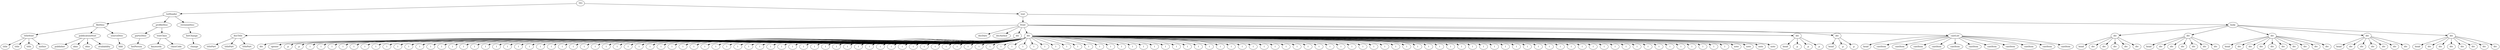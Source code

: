 digraph Tree {
	"t0" [label = "TEI"];
	"t1" [label = "teiHeader"];
	"t2" [label = "fileDesc"];
	"t3" [label = "titleStmt"];
	"t4" [label = "title"];
	"t5" [label = "title"];
	"t6" [label = "title"];
	"t7" [label = "author"];
	"t8" [label = "publicationStmt"];
	"t9" [label = "publisher"];
	"t10" [label = "idno"];
	"t11" [label = "idno"];
	"t12" [label = "availability"];
	"t13" [label = "sourceDesc"];
	"t14" [label = "bibl"];
	"t15" [label = "profileDesc"];
	"t16" [label = "particDesc"];
	"t17" [label = "listPerson"];
	"t18" [label = "textClass"];
	"t19" [label = "keywords"];
	"t20" [label = "classCode"];
	"t21" [label = "revisionDesc"];
	"t22" [label = "listChange"];
	"t23" [label = "change"];
	"t24" [label = "text"];
	"t25" [label = "front"];
	"t26" [label = "docTitle"];
	"t27" [label = "titlePart"];
	"t28" [label = "titlePart"];
	"t29" [label = "titlePart"];
	"t30" [label = "docDate"];
	"t31" [label = "docAuthor"];
	"t32" [label = "div"];
	"t33" [label = "div"];
	"t34" [label = "div"];
	"t35" [label = "opener"];
	"t36" [label = "p"];
	"t37" [label = "p"];
	"t38" [label = "l"];
	"t39" [label = "l"];
	"t40" [label = "l"];
	"t41" [label = "l"];
	"t42" [label = "l"];
	"t43" [label = "l"];
	"t44" [label = "l"];
	"t45" [label = "l"];
	"t46" [label = "l"];
	"t47" [label = "l"];
	"t48" [label = "l"];
	"t49" [label = "l"];
	"t50" [label = "l"];
	"t51" [label = "l"];
	"t52" [label = "l"];
	"t53" [label = "l"];
	"t54" [label = "l"];
	"t55" [label = "l"];
	"t56" [label = "l"];
	"t57" [label = "l"];
	"t58" [label = "l"];
	"t59" [label = "l"];
	"t60" [label = "l"];
	"t61" [label = "l"];
	"t62" [label = "l"];
	"t63" [label = "l"];
	"t64" [label = "l"];
	"t65" [label = "l"];
	"t66" [label = "l"];
	"t67" [label = "l"];
	"t68" [label = "l"];
	"t69" [label = "l"];
	"t70" [label = "l"];
	"t71" [label = "l"];
	"t72" [label = "l"];
	"t73" [label = "l"];
	"t74" [label = "l"];
	"t75" [label = "l"];
	"t76" [label = "l"];
	"t77" [label = "l"];
	"t78" [label = "l"];
	"t79" [label = "l"];
	"t80" [label = "l"];
	"t81" [label = "l"];
	"t82" [label = "l"];
	"t83" [label = "l"];
	"t84" [label = "l"];
	"t85" [label = "l"];
	"t86" [label = "l"];
	"t87" [label = "l"];
	"t88" [label = "l"];
	"t89" [label = "l"];
	"t90" [label = "l"];
	"t91" [label = "l"];
	"t92" [label = "l"];
	"t93" [label = "l"];
	"t94" [label = "l"];
	"t95" [label = "l"];
	"t96" [label = "l"];
	"t97" [label = "l"];
	"t98" [label = "l"];
	"t99" [label = "l"];
	"t100" [label = "l"];
	"t101" [label = "l"];
	"t102" [label = "l"];
	"t103" [label = "l"];
	"t104" [label = "l"];
	"t105" [label = "l"];
	"t106" [label = "l"];
	"t107" [label = "l"];
	"t108" [label = "l"];
	"t109" [label = "l"];
	"t110" [label = "l"];
	"t111" [label = "l"];
	"t112" [label = "l"];
	"t113" [label = "l"];
	"t114" [label = "l"];
	"t115" [label = "l"];
	"t116" [label = "l"];
	"t117" [label = "l"];
	"t118" [label = "l"];
	"t119" [label = "l"];
	"t120" [label = "l"];
	"t121" [label = "l"];
	"t122" [label = "l"];
	"t123" [label = "l"];
	"t124" [label = "l"];
	"t125" [label = "l"];
	"t126" [label = "l"];
	"t127" [label = "l"];
	"t128" [label = "l"];
	"t129" [label = "l"];
	"t130" [label = "l"];
	"t131" [label = "l"];
	"t132" [label = "l"];
	"t133" [label = "l"];
	"t134" [label = "l"];
	"t135" [label = "l"];
	"t136" [label = "l"];
	"t137" [label = "l"];
	"t138" [label = "l"];
	"t139" [label = "l"];
	"t140" [label = "l"];
	"t141" [label = "l"];
	"t142" [label = "l"];
	"t143" [label = "l"];
	"t144" [label = "l"];
	"t145" [label = "l"];
	"t146" [label = "l"];
	"t147" [label = "l"];
	"t148" [label = "l"];
	"t149" [label = "l"];
	"t150" [label = "l"];
	"t151" [label = "l"];
	"t152" [label = "l"];
	"t153" [label = "l"];
	"t154" [label = "l"];
	"t155" [label = "l"];
	"t156" [label = "l"];
	"t157" [label = "l"];
	"t158" [label = "l"];
	"t159" [label = "l"];
	"t160" [label = "l"];
	"t161" [label = "l"];
	"t162" [label = "l"];
	"t163" [label = "l"];
	"t164" [label = "l"];
	"t165" [label = "l"];
	"t166" [label = "l"];
	"t167" [label = "l"];
	"t168" [label = "note"];
	"t169" [label = "note"];
	"t170" [label = "note"];
	"t171" [label = "note"];
	"t172" [label = "div"];
	"t173" [label = "head"];
	"t174" [label = "p"];
	"t175" [label = "p"];
	"t176" [label = "p"];
	"t177" [label = "div"];
	"t178" [label = "head"];
	"t179" [label = "p"];
	"t180" [label = "p"];
	"t181" [label = "castList"];
	"t182" [label = "head"];
	"t183" [label = "castItem"];
	"t184" [label = "castItem"];
	"t185" [label = "castItem"];
	"t186" [label = "castItem"];
	"t187" [label = "castItem"];
	"t188" [label = "castItem"];
	"t189" [label = "castItem"];
	"t190" [label = "castItem"];
	"t191" [label = "castItem"];
	"t192" [label = "castItem"];
	"t193" [label = "castItem"];
	"t194" [label = "body"];
	"t195" [label = "div"];
	"t196" [label = "head"];
	"t197" [label = "div"];
	"t198" [label = "div"];
	"t199" [label = "div"];
	"t200" [label = "div"];
	"t201" [label = "div"];
	"t202" [label = "div"];
	"t203" [label = "head"];
	"t204" [label = "div"];
	"t205" [label = "div"];
	"t206" [label = "div"];
	"t207" [label = "div"];
	"t208" [label = "div"];
	"t209" [label = "div"];
	"t210" [label = "div"];
	"t211" [label = "head"];
	"t212" [label = "div"];
	"t213" [label = "div"];
	"t214" [label = "div"];
	"t215" [label = "div"];
	"t216" [label = "div"];
	"t217" [label = "div"];
	"t218" [label = "div"];
	"t219" [label = "div"];
	"t220" [label = "div"];
	"t221" [label = "div"];
	"t222" [label = "head"];
	"t223" [label = "div"];
	"t224" [label = "div"];
	"t225" [label = "div"];
	"t226" [label = "div"];
	"t227" [label = "div"];
	"t228" [label = "div"];
	"t229" [label = "div"];
	"t230" [label = "head"];
	"t231" [label = "div"];
	"t232" [label = "div"];
	"t233" [label = "div"];
	"t234" [label = "div"];
	"t235" [label = "div"];
	"t236" [label = "div"];
	"t237" [label = "div"];
	"t0" -> "t1";
	"t1" -> "t2";
	"t2" -> "t3";
	"t3" -> "t4";
	"t3" -> "t5";
	"t3" -> "t6";
	"t3" -> "t7";
	"t2" -> "t8";
	"t8" -> "t9";
	"t8" -> "t10";
	"t8" -> "t11";
	"t8" -> "t12";
	"t2" -> "t13";
	"t13" -> "t14";
	"t1" -> "t15";
	"t15" -> "t16";
	"t16" -> "t17";
	"t15" -> "t18";
	"t18" -> "t19";
	"t18" -> "t20";
	"t1" -> "t21";
	"t21" -> "t22";
	"t22" -> "t23";
	"t0" -> "t24";
	"t24" -> "t25";
	"t25" -> "t26";
	"t26" -> "t27";
	"t26" -> "t28";
	"t26" -> "t29";
	"t25" -> "t30";
	"t25" -> "t31";
	"t25" -> "t32";
	"t32" -> "t33";
	"t25" -> "t34";
	"t34" -> "t35";
	"t34" -> "t36";
	"t34" -> "t37";
	"t34" -> "t38";
	"t34" -> "t39";
	"t34" -> "t40";
	"t34" -> "t41";
	"t34" -> "t42";
	"t34" -> "t43";
	"t34" -> "t44";
	"t34" -> "t45";
	"t34" -> "t46";
	"t34" -> "t47";
	"t34" -> "t48";
	"t34" -> "t49";
	"t34" -> "t50";
	"t34" -> "t51";
	"t34" -> "t52";
	"t34" -> "t53";
	"t34" -> "t54";
	"t34" -> "t55";
	"t34" -> "t56";
	"t34" -> "t57";
	"t34" -> "t58";
	"t34" -> "t59";
	"t34" -> "t60";
	"t34" -> "t61";
	"t34" -> "t62";
	"t34" -> "t63";
	"t34" -> "t64";
	"t34" -> "t65";
	"t34" -> "t66";
	"t34" -> "t67";
	"t34" -> "t68";
	"t34" -> "t69";
	"t34" -> "t70";
	"t34" -> "t71";
	"t34" -> "t72";
	"t34" -> "t73";
	"t34" -> "t74";
	"t34" -> "t75";
	"t34" -> "t76";
	"t34" -> "t77";
	"t34" -> "t78";
	"t34" -> "t79";
	"t34" -> "t80";
	"t34" -> "t81";
	"t34" -> "t82";
	"t34" -> "t83";
	"t34" -> "t84";
	"t34" -> "t85";
	"t34" -> "t86";
	"t34" -> "t87";
	"t34" -> "t88";
	"t34" -> "t89";
	"t34" -> "t90";
	"t34" -> "t91";
	"t34" -> "t92";
	"t34" -> "t93";
	"t34" -> "t94";
	"t34" -> "t95";
	"t34" -> "t96";
	"t34" -> "t97";
	"t34" -> "t98";
	"t34" -> "t99";
	"t34" -> "t100";
	"t34" -> "t101";
	"t34" -> "t102";
	"t34" -> "t103";
	"t34" -> "t104";
	"t34" -> "t105";
	"t34" -> "t106";
	"t34" -> "t107";
	"t34" -> "t108";
	"t34" -> "t109";
	"t34" -> "t110";
	"t34" -> "t111";
	"t34" -> "t112";
	"t34" -> "t113";
	"t34" -> "t114";
	"t34" -> "t115";
	"t34" -> "t116";
	"t34" -> "t117";
	"t34" -> "t118";
	"t34" -> "t119";
	"t34" -> "t120";
	"t34" -> "t121";
	"t34" -> "t122";
	"t34" -> "t123";
	"t34" -> "t124";
	"t34" -> "t125";
	"t34" -> "t126";
	"t34" -> "t127";
	"t34" -> "t128";
	"t34" -> "t129";
	"t34" -> "t130";
	"t34" -> "t131";
	"t34" -> "t132";
	"t34" -> "t133";
	"t34" -> "t134";
	"t34" -> "t135";
	"t34" -> "t136";
	"t34" -> "t137";
	"t34" -> "t138";
	"t34" -> "t139";
	"t34" -> "t140";
	"t34" -> "t141";
	"t34" -> "t142";
	"t34" -> "t143";
	"t34" -> "t144";
	"t34" -> "t145";
	"t34" -> "t146";
	"t34" -> "t147";
	"t34" -> "t148";
	"t34" -> "t149";
	"t34" -> "t150";
	"t34" -> "t151";
	"t34" -> "t152";
	"t34" -> "t153";
	"t34" -> "t154";
	"t34" -> "t155";
	"t34" -> "t156";
	"t34" -> "t157";
	"t34" -> "t158";
	"t34" -> "t159";
	"t34" -> "t160";
	"t34" -> "t161";
	"t34" -> "t162";
	"t34" -> "t163";
	"t34" -> "t164";
	"t34" -> "t165";
	"t34" -> "t166";
	"t34" -> "t167";
	"t34" -> "t168";
	"t34" -> "t169";
	"t34" -> "t170";
	"t34" -> "t171";
	"t25" -> "t172";
	"t172" -> "t173";
	"t172" -> "t174";
	"t172" -> "t175";
	"t172" -> "t176";
	"t25" -> "t177";
	"t177" -> "t178";
	"t177" -> "t179";
	"t177" -> "t180";
	"t25" -> "t181";
	"t181" -> "t182";
	"t181" -> "t183";
	"t181" -> "t184";
	"t181" -> "t185";
	"t181" -> "t186";
	"t181" -> "t187";
	"t181" -> "t188";
	"t181" -> "t189";
	"t181" -> "t190";
	"t181" -> "t191";
	"t181" -> "t192";
	"t181" -> "t193";
	"t24" -> "t194";
	"t194" -> "t195";
	"t195" -> "t196";
	"t195" -> "t197";
	"t195" -> "t198";
	"t195" -> "t199";
	"t195" -> "t200";
	"t195" -> "t201";
	"t194" -> "t202";
	"t202" -> "t203";
	"t202" -> "t204";
	"t202" -> "t205";
	"t202" -> "t206";
	"t202" -> "t207";
	"t202" -> "t208";
	"t202" -> "t209";
	"t194" -> "t210";
	"t210" -> "t211";
	"t210" -> "t212";
	"t210" -> "t213";
	"t210" -> "t214";
	"t210" -> "t215";
	"t210" -> "t216";
	"t210" -> "t217";
	"t210" -> "t218";
	"t210" -> "t219";
	"t210" -> "t220";
	"t194" -> "t221";
	"t221" -> "t222";
	"t221" -> "t223";
	"t221" -> "t224";
	"t221" -> "t225";
	"t221" -> "t226";
	"t221" -> "t227";
	"t221" -> "t228";
	"t194" -> "t229";
	"t229" -> "t230";
	"t229" -> "t231";
	"t229" -> "t232";
	"t229" -> "t233";
	"t229" -> "t234";
	"t229" -> "t235";
	"t229" -> "t236";
	"t229" -> "t237";
}

